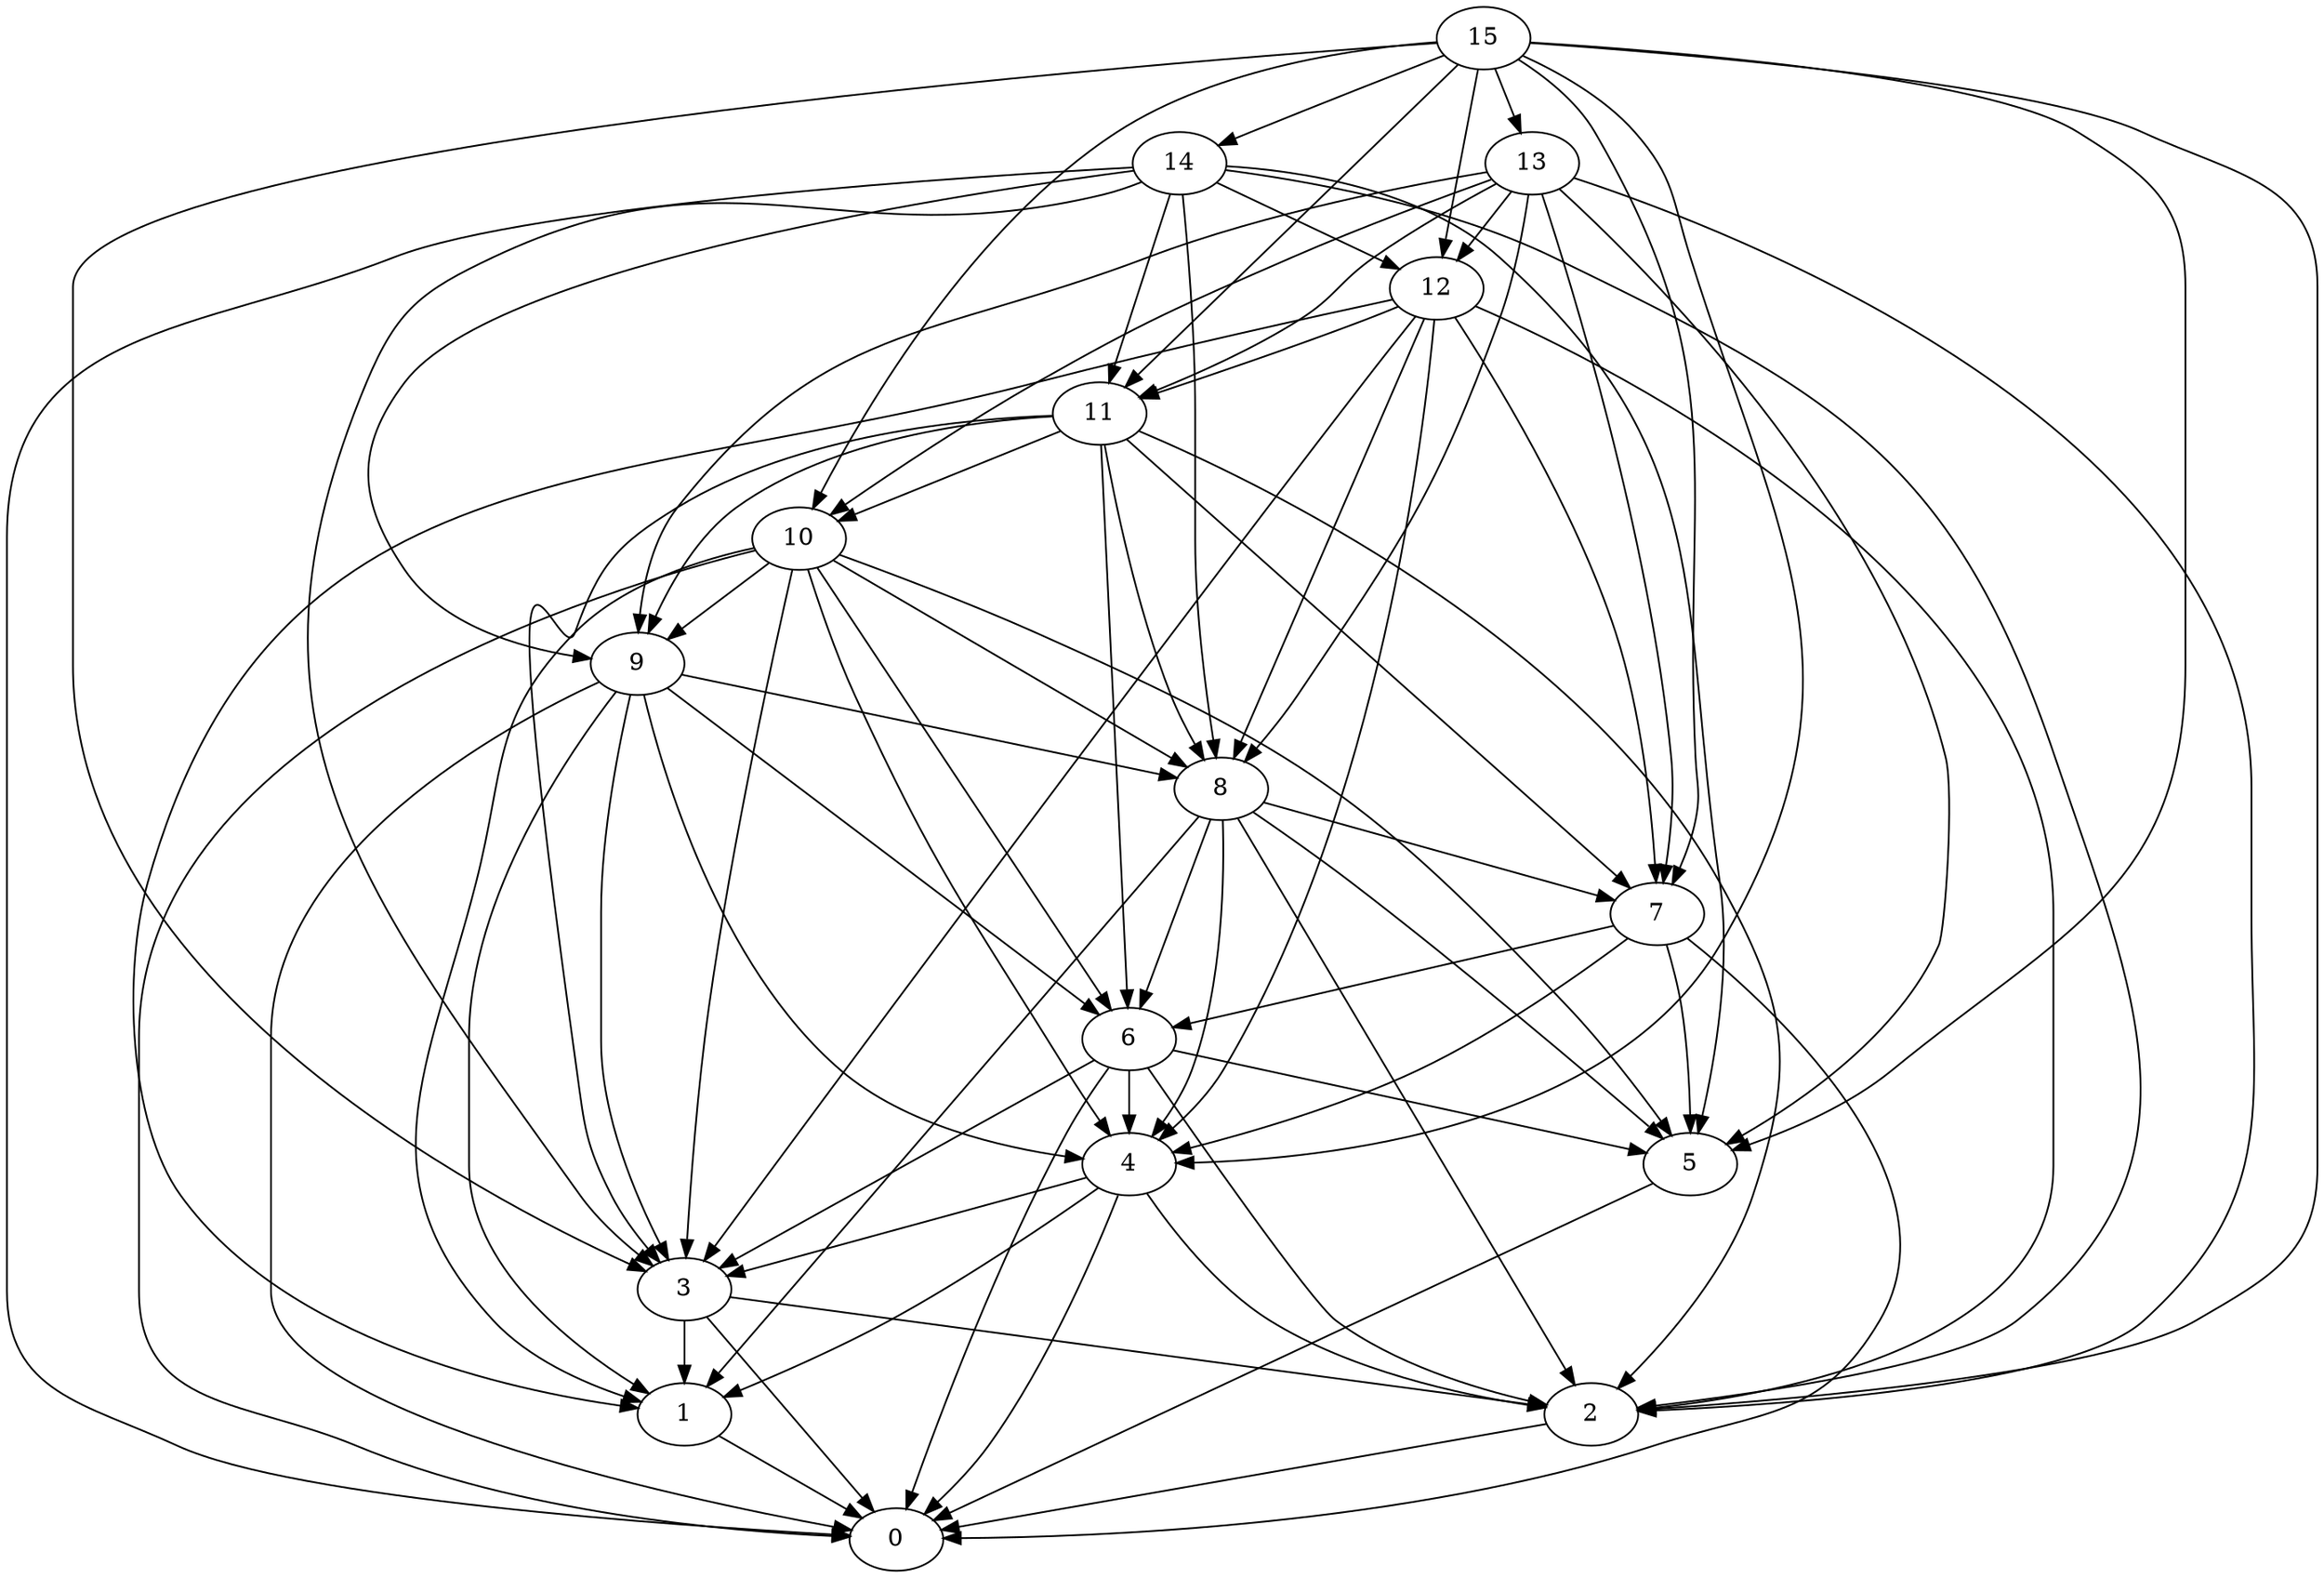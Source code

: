 digraph "Random_Nodes_16_Density_4.94_CCR_0.10_WeightType_Random" {
	graph ["Duplicate states"=0,
		GraphType=Random,
		"Max states in OPEN"=0,
		Modes="120000ms; topo-ordered tasks, ; Pruning: task equivalence, fixed order ready list, ; F-value: ; Optimisation: best schedule length (\
SL) optimisation on equal, ",
		NumberOfTasks=16,
		"Pruned using list schedule length"=1,
		"States removed from OPEN"=0,
		TargetSystem="Homogeneous-4",
		"Time to schedule (ms)"=107,
		"Total idle time"=3344,
		"Total schedule length"=4433,
		"Total sequential time"=4849,
		"Total states created"=2
	];
	15	["Finish time"=104,
		Processor=0,
		"Start time"=0,
		Weight=104];
	14	["Finish time"=626,
		Processor=0,
		"Start time"=104,
		Weight=522];
	15 -> 14	[Weight=8];
	13	["Finish time"=217,
		Processor=1,
		"Start time"=113,
		Weight=104];
	15 -> 13	[Weight=9];
	12	["Finish time"=1043,
		Processor=0,
		"Start time"=626,
		Weight=417];
	15 -> 12	[Weight=9];
	11	["Finish time"=1408,
		Processor=0,
		"Start time"=1043,
		Weight=365];
	15 -> 11	[Weight=5];
	10	["Finish time"=1721,
		Processor=0,
		"Start time"=1408,
		Weight=313];
	15 -> 10	[Weight=9];
	7	["Finish time"=2556,
		Processor=0,
		"Start time"=2295,
		Weight=261];
	15 -> 7	[Weight=5];
	4	["Finish time"=3182,
		Processor=0,
		"Start time"=2921,
		Weight=261];
	15 -> 4	[Weight=4];
	3	["Finish time"=3599,
		Processor=0,
		"Start time"=3182,
		Weight=417];
	15 -> 3	[Weight=5];
	2	["Finish time"=3964,
		Processor=0,
		"Start time"=3599,
		Weight=365];
	15 -> 2	[Weight=2];
	5	["Finish time"=3082,
		Processor=1,
		"Start time"=2926,
		Weight=156];
	15 -> 5	[Weight=10];
	14 -> 12	[Weight=9];
	14 -> 11	[Weight=8];
	9	["Finish time"=2034,
		Processor=0,
		"Start time"=1721,
		Weight=313];
	14 -> 9	[Weight=4];
	8	["Finish time"=2295,
		Processor=0,
		"Start time"=2034,
		Weight=261];
	14 -> 8	[Weight=9];
	14 -> 3	[Weight=10];
	14 -> 2	[Weight=7];
	14 -> 5	[Weight=7];
	0	["Finish time"=4433,
		Processor=0,
		"Start time"=3964,
		Weight=469];
	14 -> 0	[Weight=10];
	13 -> 12	[Weight=4];
	13 -> 11	[Weight=9];
	13 -> 10	[Weight=9];
	13 -> 9	[Weight=8];
	13 -> 8	[Weight=8];
	13 -> 7	[Weight=7];
	13 -> 2	[Weight=9];
	13 -> 5	[Weight=3];
	12 -> 11	[Weight=4];
	12 -> 8	[Weight=3];
	12 -> 7	[Weight=4];
	12 -> 4	[Weight=8];
	12 -> 3	[Weight=7];
	12 -> 2	[Weight=3];
	1	["Finish time"=3760,
		Processor=1,
		"Start time"=3604,
		Weight=156];
	12 -> 1	[Weight=7];
	11 -> 10	[Weight=2];
	11 -> 9	[Weight=5];
	11 -> 8	[Weight=6];
	11 -> 7	[Weight=8];
	6	["Finish time"=2921,
		Processor=0,
		"Start time"=2556,
		Weight=365];
	11 -> 6	[Weight=10];
	11 -> 3	[Weight=3];
	11 -> 2	[Weight=5];
	10 -> 9	[Weight=2];
	10 -> 8	[Weight=5];
	10 -> 6	[Weight=4];
	10 -> 4	[Weight=8];
	10 -> 3	[Weight=9];
	10 -> 5	[Weight=8];
	10 -> 1	[Weight=10];
	10 -> 0	[Weight=6];
	9 -> 8	[Weight=6];
	9 -> 6	[Weight=3];
	9 -> 4	[Weight=7];
	9 -> 3	[Weight=5];
	9 -> 1	[Weight=9];
	9 -> 0	[Weight=10];
	8 -> 7	[Weight=10];
	8 -> 6	[Weight=3];
	8 -> 4	[Weight=5];
	8 -> 2	[Weight=3];
	8 -> 5	[Weight=3];
	8 -> 1	[Weight=10];
	7 -> 6	[Weight=5];
	7 -> 4	[Weight=9];
	7 -> 5	[Weight=3];
	7 -> 0	[Weight=6];
	6 -> 4	[Weight=7];
	6 -> 3	[Weight=5];
	6 -> 2	[Weight=2];
	6 -> 5	[Weight=5];
	6 -> 0	[Weight=2];
	4 -> 3	[Weight=7];
	4 -> 2	[Weight=8];
	4 -> 1	[Weight=5];
	4 -> 0	[Weight=4];
	3 -> 2	[Weight=9];
	3 -> 1	[Weight=5];
	3 -> 0	[Weight=3];
	2 -> 0	[Weight=2];
	5 -> 0	[Weight=8];
	1 -> 0	[Weight=2];
}

